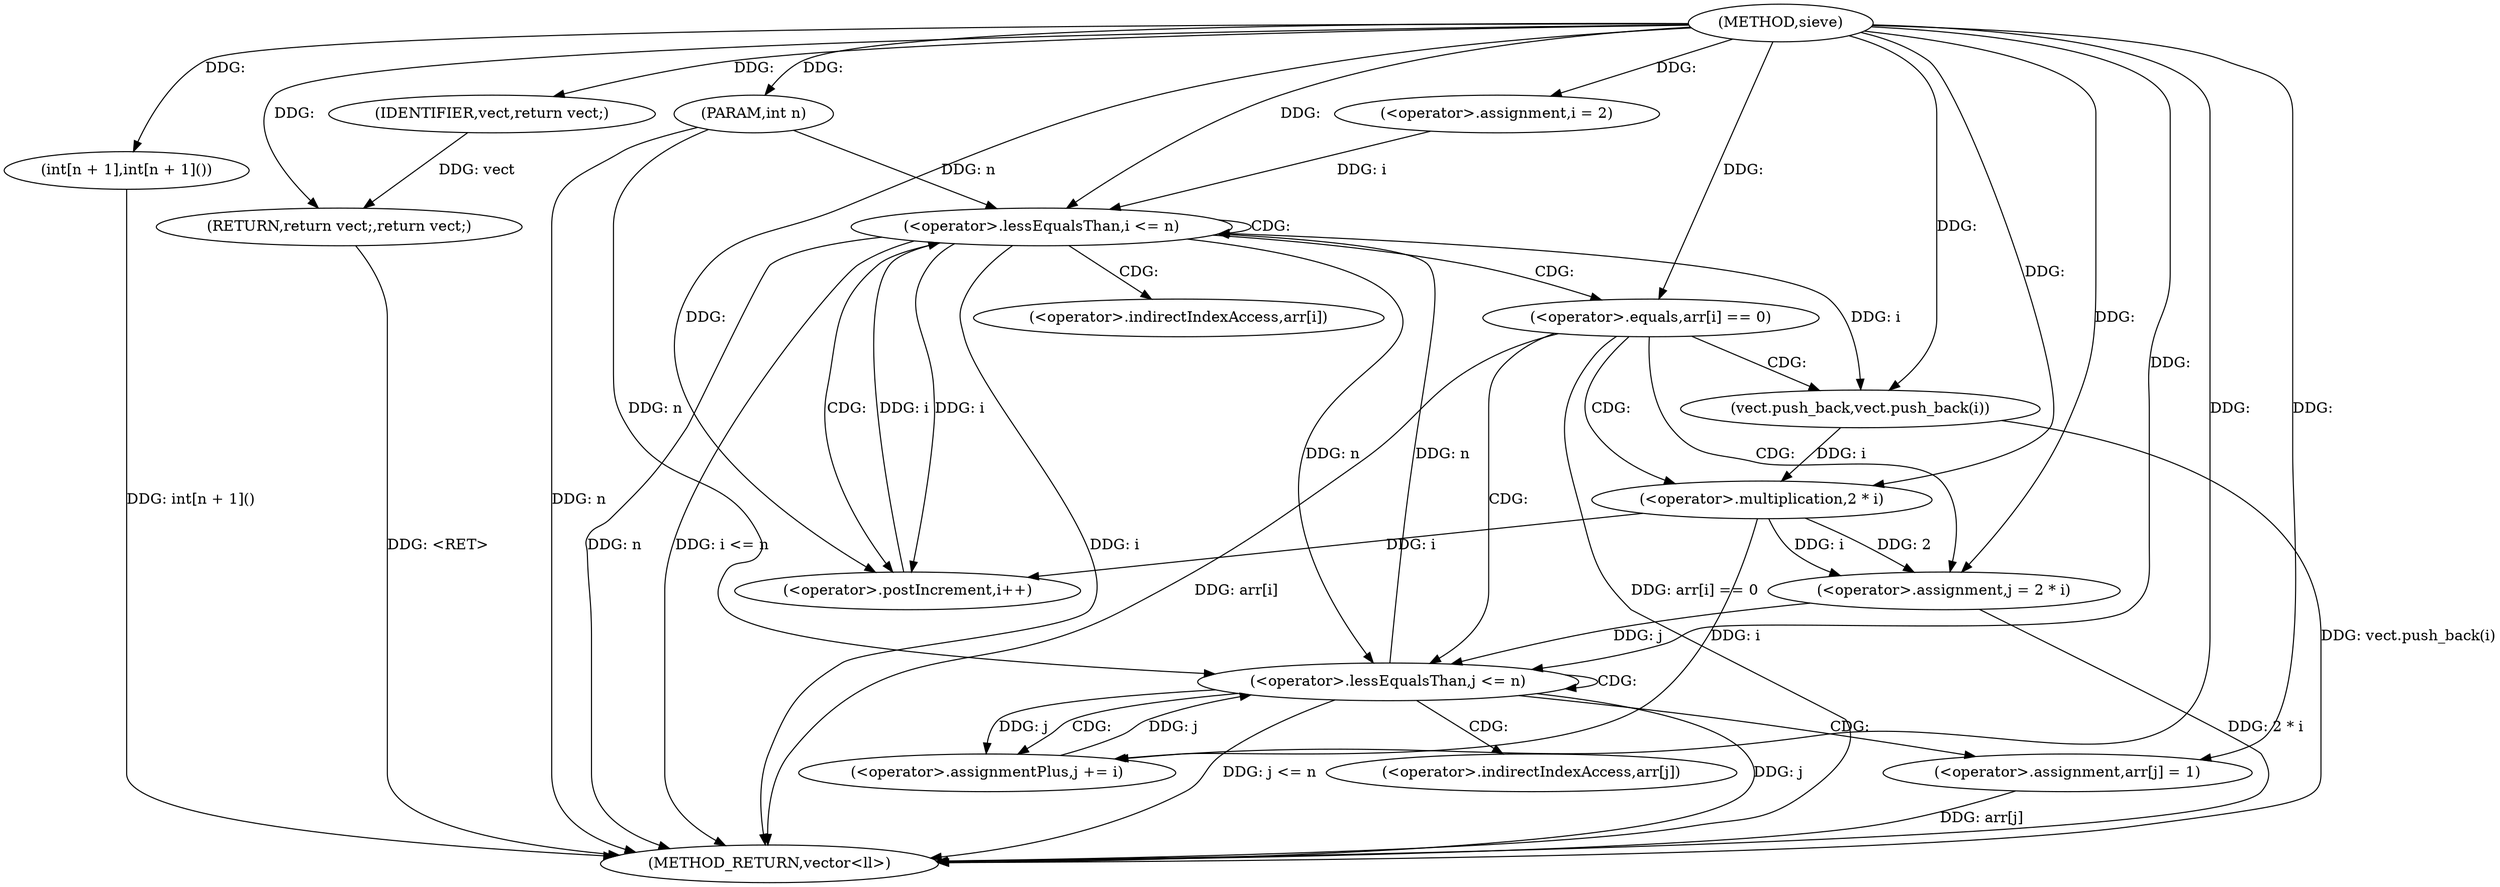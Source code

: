 digraph "sieve" {  
"1001081" [label = "(METHOD,sieve)" ]
"1001125" [label = "(METHOD_RETURN,vector<ll>)" ]
"1001082" [label = "(PARAM,int n)" ]
"1001084" [label = "(int[n + 1],int[n + 1]())" ]
"1001123" [label = "(RETURN,return vect;,return vect;)" ]
"1001088" [label = "(<operator>.assignment,i = 2)" ]
"1001091" [label = "(<operator>.lessEqualsThan,i <= n)" ]
"1001094" [label = "(<operator>.postIncrement,i++)" ]
"1001124" [label = "(IDENTIFIER,vect,return vect;)" ]
"1001097" [label = "(<operator>.equals,arr[i] == 0)" ]
"1001103" [label = "(vect.push_back,vect.push_back(i))" ]
"1001107" [label = "(<operator>.assignment,j = 2 * i)" ]
"1001112" [label = "(<operator>.lessEqualsThan,j <= n)" ]
"1001115" [label = "(<operator>.assignmentPlus,j += i)" ]
"1001118" [label = "(<operator>.assignment,arr[j] = 1)" ]
"1001109" [label = "(<operator>.multiplication,2 * i)" ]
"1001098" [label = "(<operator>.indirectIndexAccess,arr[i])" ]
"1001119" [label = "(<operator>.indirectIndexAccess,arr[j])" ]
  "1001123" -> "1001125"  [ label = "DDG: <RET>"] 
  "1001082" -> "1001125"  [ label = "DDG: n"] 
  "1001084" -> "1001125"  [ label = "DDG: int[n + 1]()"] 
  "1001091" -> "1001125"  [ label = "DDG: i"] 
  "1001091" -> "1001125"  [ label = "DDG: n"] 
  "1001091" -> "1001125"  [ label = "DDG: i <= n"] 
  "1001097" -> "1001125"  [ label = "DDG: arr[i]"] 
  "1001097" -> "1001125"  [ label = "DDG: arr[i] == 0"] 
  "1001103" -> "1001125"  [ label = "DDG: vect.push_back(i)"] 
  "1001107" -> "1001125"  [ label = "DDG: 2 * i"] 
  "1001112" -> "1001125"  [ label = "DDG: j"] 
  "1001112" -> "1001125"  [ label = "DDG: j <= n"] 
  "1001118" -> "1001125"  [ label = "DDG: arr[j]"] 
  "1001081" -> "1001082"  [ label = "DDG: "] 
  "1001081" -> "1001084"  [ label = "DDG: "] 
  "1001124" -> "1001123"  [ label = "DDG: vect"] 
  "1001081" -> "1001123"  [ label = "DDG: "] 
  "1001081" -> "1001088"  [ label = "DDG: "] 
  "1001081" -> "1001124"  [ label = "DDG: "] 
  "1001088" -> "1001091"  [ label = "DDG: i"] 
  "1001094" -> "1001091"  [ label = "DDG: i"] 
  "1001081" -> "1001091"  [ label = "DDG: "] 
  "1001112" -> "1001091"  [ label = "DDG: n"] 
  "1001082" -> "1001091"  [ label = "DDG: n"] 
  "1001091" -> "1001094"  [ label = "DDG: i"] 
  "1001109" -> "1001094"  [ label = "DDG: i"] 
  "1001081" -> "1001094"  [ label = "DDG: "] 
  "1001081" -> "1001097"  [ label = "DDG: "] 
  "1001091" -> "1001103"  [ label = "DDG: i"] 
  "1001081" -> "1001103"  [ label = "DDG: "] 
  "1001109" -> "1001107"  [ label = "DDG: 2"] 
  "1001109" -> "1001107"  [ label = "DDG: i"] 
  "1001109" -> "1001115"  [ label = "DDG: i"] 
  "1001081" -> "1001115"  [ label = "DDG: "] 
  "1001081" -> "1001118"  [ label = "DDG: "] 
  "1001081" -> "1001107"  [ label = "DDG: "] 
  "1001107" -> "1001112"  [ label = "DDG: j"] 
  "1001115" -> "1001112"  [ label = "DDG: j"] 
  "1001081" -> "1001112"  [ label = "DDG: "] 
  "1001091" -> "1001112"  [ label = "DDG: n"] 
  "1001082" -> "1001112"  [ label = "DDG: n"] 
  "1001112" -> "1001115"  [ label = "DDG: j"] 
  "1001081" -> "1001109"  [ label = "DDG: "] 
  "1001103" -> "1001109"  [ label = "DDG: i"] 
  "1001091" -> "1001098"  [ label = "CDG: "] 
  "1001091" -> "1001097"  [ label = "CDG: "] 
  "1001091" -> "1001091"  [ label = "CDG: "] 
  "1001091" -> "1001094"  [ label = "CDG: "] 
  "1001097" -> "1001112"  [ label = "CDG: "] 
  "1001097" -> "1001103"  [ label = "CDG: "] 
  "1001097" -> "1001107"  [ label = "CDG: "] 
  "1001097" -> "1001109"  [ label = "CDG: "] 
  "1001112" -> "1001115"  [ label = "CDG: "] 
  "1001112" -> "1001112"  [ label = "CDG: "] 
  "1001112" -> "1001118"  [ label = "CDG: "] 
  "1001112" -> "1001119"  [ label = "CDG: "] 
}
